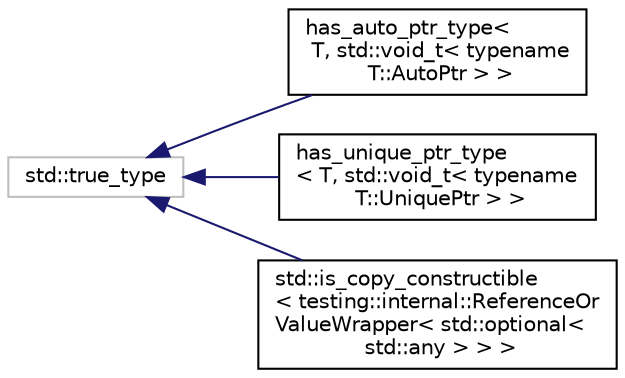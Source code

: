 digraph "Graphical Class Hierarchy"
{
 // LATEX_PDF_SIZE
  edge [fontname="Helvetica",fontsize="10",labelfontname="Helvetica",labelfontsize="10"];
  node [fontname="Helvetica",fontsize="10",shape=record];
  rankdir="LR";
  Node374 [label="std::true_type",height=0.2,width=0.4,color="grey75", fillcolor="white", style="filled",tooltip=" "];
  Node374 -> Node0 [dir="back",color="midnightblue",fontsize="10",style="solid",fontname="Helvetica"];
  Node0 [label="has_auto_ptr_type\<\l T, std::void_t\< typename\l T::AutoPtr \> \>",height=0.2,width=0.4,color="black", fillcolor="white", style="filled",URL="$structhas__auto__ptr__type_3_01_t_00_01std_1_1void__t_3_01typename_01_t_1_1_auto_ptr_01_4_01_4.html",tooltip=" "];
  Node374 -> Node376 [dir="back",color="midnightblue",fontsize="10",style="solid",fontname="Helvetica"];
  Node376 [label="has_unique_ptr_type\l\< T, std::void_t\< typename\l T::UniquePtr \> \>",height=0.2,width=0.4,color="black", fillcolor="white", style="filled",URL="$structhas__unique__ptr__type_3_01_t_00_01std_1_1void__t_3_01typename_01_t_1_1_unique_ptr_01_4_01_4.html",tooltip=" "];
  Node374 -> Node377 [dir="back",color="midnightblue",fontsize="10",style="solid",fontname="Helvetica"];
  Node377 [label="std::is_copy_constructible\l\< testing::internal::ReferenceOr\lValueWrapper\< std::optional\<\l std::any \> \> \>",height=0.2,width=0.4,color="black", fillcolor="white", style="filled",URL="$structstd_1_1is__copy__constructible_3_01testing_1_1internal_1_1_reference_or_value_wrapper_3_01952bde62fea2a36d77a2dd0efe5f17be.html",tooltip=" "];
}
